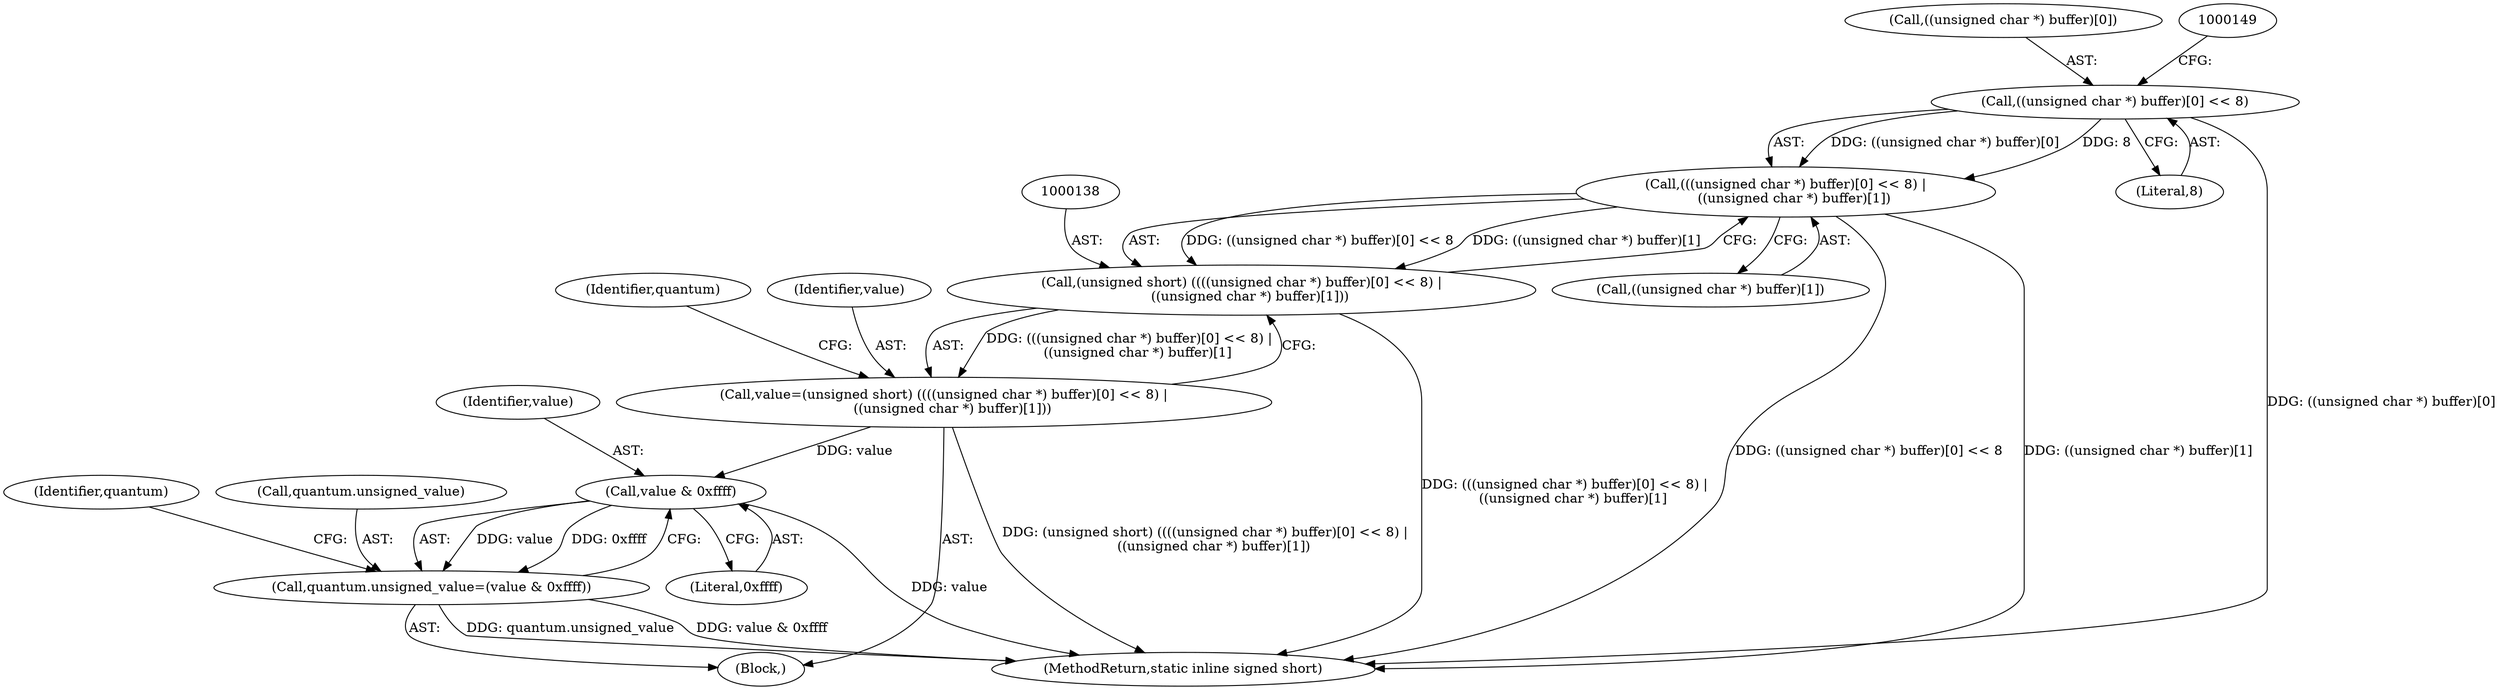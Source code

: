 digraph "1_ImageMagick_d8ab7f046587f2e9f734b687ba7e6e10147c294b_0@array" {
"1000140" [label="(Call,((unsigned char *) buffer)[0] << 8)"];
"1000139" [label="(Call,(((unsigned char *) buffer)[0] << 8) |\n    ((unsigned char *) buffer)[1])"];
"1000137" [label="(Call,(unsigned short) ((((unsigned char *) buffer)[0] << 8) |\n    ((unsigned char *) buffer)[1]))"];
"1000135" [label="(Call,value=(unsigned short) ((((unsigned char *) buffer)[0] << 8) |\n    ((unsigned char *) buffer)[1]))"];
"1000156" [label="(Call,value & 0xffff)"];
"1000152" [label="(Call,quantum.unsigned_value=(value & 0xffff))"];
"1000161" [label="(Identifier,quantum)"];
"1000135" [label="(Call,value=(unsigned short) ((((unsigned char *) buffer)[0] << 8) |\n    ((unsigned char *) buffer)[1]))"];
"1000157" [label="(Identifier,value)"];
"1000154" [label="(Identifier,quantum)"];
"1000146" [label="(Literal,8)"];
"1000141" [label="(Call,((unsigned char *) buffer)[0])"];
"1000152" [label="(Call,quantum.unsigned_value=(value & 0xffff))"];
"1000140" [label="(Call,((unsigned char *) buffer)[0] << 8)"];
"1000153" [label="(Call,quantum.unsigned_value)"];
"1000147" [label="(Call,((unsigned char *) buffer)[1])"];
"1000103" [label="(Block,)"];
"1000156" [label="(Call,value & 0xffff)"];
"1000158" [label="(Literal,0xffff)"];
"1000163" [label="(MethodReturn,static inline signed short)"];
"1000139" [label="(Call,(((unsigned char *) buffer)[0] << 8) |\n    ((unsigned char *) buffer)[1])"];
"1000136" [label="(Identifier,value)"];
"1000137" [label="(Call,(unsigned short) ((((unsigned char *) buffer)[0] << 8) |\n    ((unsigned char *) buffer)[1]))"];
"1000140" -> "1000139"  [label="AST: "];
"1000140" -> "1000146"  [label="CFG: "];
"1000141" -> "1000140"  [label="AST: "];
"1000146" -> "1000140"  [label="AST: "];
"1000149" -> "1000140"  [label="CFG: "];
"1000140" -> "1000163"  [label="DDG: ((unsigned char *) buffer)[0]"];
"1000140" -> "1000139"  [label="DDG: ((unsigned char *) buffer)[0]"];
"1000140" -> "1000139"  [label="DDG: 8"];
"1000139" -> "1000137"  [label="AST: "];
"1000139" -> "1000147"  [label="CFG: "];
"1000147" -> "1000139"  [label="AST: "];
"1000137" -> "1000139"  [label="CFG: "];
"1000139" -> "1000163"  [label="DDG: ((unsigned char *) buffer)[0] << 8"];
"1000139" -> "1000163"  [label="DDG: ((unsigned char *) buffer)[1]"];
"1000139" -> "1000137"  [label="DDG: ((unsigned char *) buffer)[0] << 8"];
"1000139" -> "1000137"  [label="DDG: ((unsigned char *) buffer)[1]"];
"1000137" -> "1000135"  [label="AST: "];
"1000138" -> "1000137"  [label="AST: "];
"1000135" -> "1000137"  [label="CFG: "];
"1000137" -> "1000163"  [label="DDG: (((unsigned char *) buffer)[0] << 8) |\n    ((unsigned char *) buffer)[1]"];
"1000137" -> "1000135"  [label="DDG: (((unsigned char *) buffer)[0] << 8) |\n    ((unsigned char *) buffer)[1]"];
"1000135" -> "1000103"  [label="AST: "];
"1000136" -> "1000135"  [label="AST: "];
"1000154" -> "1000135"  [label="CFG: "];
"1000135" -> "1000163"  [label="DDG: (unsigned short) ((((unsigned char *) buffer)[0] << 8) |\n    ((unsigned char *) buffer)[1])"];
"1000135" -> "1000156"  [label="DDG: value"];
"1000156" -> "1000152"  [label="AST: "];
"1000156" -> "1000158"  [label="CFG: "];
"1000157" -> "1000156"  [label="AST: "];
"1000158" -> "1000156"  [label="AST: "];
"1000152" -> "1000156"  [label="CFG: "];
"1000156" -> "1000163"  [label="DDG: value"];
"1000156" -> "1000152"  [label="DDG: value"];
"1000156" -> "1000152"  [label="DDG: 0xffff"];
"1000152" -> "1000103"  [label="AST: "];
"1000153" -> "1000152"  [label="AST: "];
"1000161" -> "1000152"  [label="CFG: "];
"1000152" -> "1000163"  [label="DDG: quantum.unsigned_value"];
"1000152" -> "1000163"  [label="DDG: value & 0xffff"];
}
